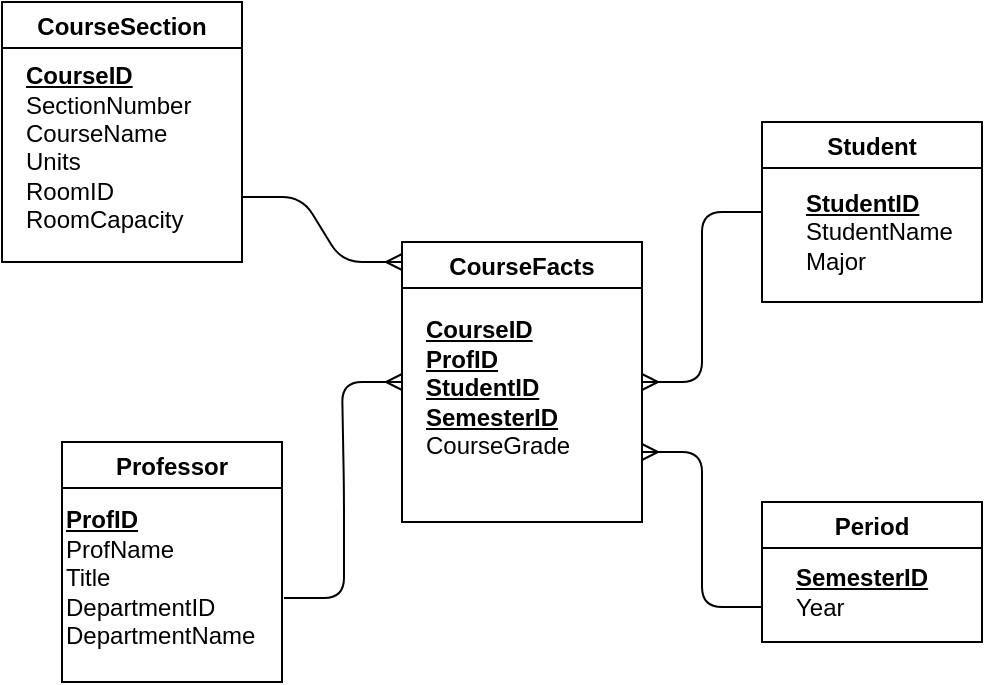 <mxfile version="13.8.0" type="github">
  <diagram id="t-Mmstxlc7Xm2mfy3XAt" name="Page-1">
    <mxGraphModel dx="1422" dy="705" grid="1" gridSize="10" guides="1" tooltips="1" connect="1" arrows="1" fold="1" page="1" pageScale="1" pageWidth="827" pageHeight="1169" math="0" shadow="0">
      <root>
        <mxCell id="0" />
        <mxCell id="1" parent="0" />
        <mxCell id="Y8Ge55y2-l8mE33ceWih-7" value="CourseSection" style="swimlane;" vertex="1" parent="1">
          <mxGeometry x="120" y="50" width="120" height="130" as="geometry" />
        </mxCell>
        <mxCell id="Y8Ge55y2-l8mE33ceWih-8" value="&lt;u style=&quot;font-weight: bold&quot;&gt;CourseID&lt;/u&gt;&lt;br&gt;&lt;div&gt;SectionNumber&lt;/div&gt;&lt;div&gt;CourseName&lt;/div&gt;&lt;div&gt;Units&lt;/div&gt;&lt;div&gt;RoomID&lt;/div&gt;&lt;div&gt;RoomCapacity&lt;/div&gt;&lt;div&gt;&lt;br&gt;&lt;/div&gt;" style="text;html=1;align=left;verticalAlign=middle;resizable=0;points=[];autosize=1;" vertex="1" parent="Y8Ge55y2-l8mE33ceWih-7">
          <mxGeometry x="10" y="30" width="100" height="100" as="geometry" />
        </mxCell>
        <mxCell id="Y8Ge55y2-l8mE33ceWih-9" value="Professor" style="swimlane;" vertex="1" parent="1">
          <mxGeometry x="150" y="270" width="110" height="120" as="geometry" />
        </mxCell>
        <mxCell id="Y8Ge55y2-l8mE33ceWih-10" value="&lt;u style=&quot;font-weight: bold&quot;&gt;ProfID&lt;/u&gt;&lt;br&gt;&lt;div&gt;ProfName&lt;/div&gt;&lt;div&gt;&lt;span&gt;Title&lt;/span&gt;&lt;/div&gt;&lt;div&gt;&lt;span&gt;DepartmentID&lt;/span&gt;&lt;/div&gt;&lt;div&gt;DepartmentName&lt;/div&gt;&lt;div&gt;&lt;br&gt;&lt;/div&gt;" style="text;html=1;align=left;verticalAlign=middle;resizable=0;points=[];autosize=1;" vertex="1" parent="Y8Ge55y2-l8mE33ceWih-9">
          <mxGeometry y="30" width="110" height="90" as="geometry" />
        </mxCell>
        <mxCell id="Y8Ge55y2-l8mE33ceWih-13" value="Student" style="swimlane;" vertex="1" parent="1">
          <mxGeometry x="500" y="110" width="110" height="90" as="geometry" />
        </mxCell>
        <mxCell id="Y8Ge55y2-l8mE33ceWih-15" value="&lt;u style=&quot;font-weight: bold&quot;&gt;StudentID&lt;/u&gt;&lt;br&gt;StudentName&lt;br&gt;Major" style="text;html=1;align=left;verticalAlign=middle;resizable=0;points=[];autosize=1;" vertex="1" parent="Y8Ge55y2-l8mE33ceWih-13">
          <mxGeometry x="20" y="30" width="90" height="50" as="geometry" />
        </mxCell>
        <mxCell id="Y8Ge55y2-l8mE33ceWih-16" value="Period" style="swimlane;" vertex="1" parent="1">
          <mxGeometry x="500" y="300" width="110" height="70" as="geometry" />
        </mxCell>
        <mxCell id="Y8Ge55y2-l8mE33ceWih-17" value="&lt;u style=&quot;font-weight: bold&quot;&gt;SemesterID&lt;/u&gt;&lt;br&gt;Year" style="text;html=1;align=left;verticalAlign=middle;resizable=0;points=[];autosize=1;" vertex="1" parent="Y8Ge55y2-l8mE33ceWih-16">
          <mxGeometry x="15" y="30" width="80" height="30" as="geometry" />
        </mxCell>
        <mxCell id="Y8Ge55y2-l8mE33ceWih-18" value="" style="edgeStyle=entityRelationEdgeStyle;fontSize=12;html=1;endArrow=ERmany;entryX=0;entryY=0.5;entryDx=0;entryDy=0;exitX=1.009;exitY=0.533;exitDx=0;exitDy=0;exitPerimeter=0;" edge="1" parent="1" source="Y8Ge55y2-l8mE33ceWih-10" target="Y8Ge55y2-l8mE33ceWih-24">
          <mxGeometry width="100" height="100" relative="1" as="geometry">
            <mxPoint x="230" y="360" as="sourcePoint" />
            <mxPoint x="290" y="260" as="targetPoint" />
          </mxGeometry>
        </mxCell>
        <mxCell id="Y8Ge55y2-l8mE33ceWih-19" value="" style="edgeStyle=entityRelationEdgeStyle;fontSize=12;html=1;endArrow=ERmany;exitX=1;exitY=0.75;exitDx=0;exitDy=0;" edge="1" parent="1" source="Y8Ge55y2-l8mE33ceWih-7">
          <mxGeometry width="100" height="100" relative="1" as="geometry">
            <mxPoint x="250" y="180" as="sourcePoint" />
            <mxPoint x="320" y="180" as="targetPoint" />
          </mxGeometry>
        </mxCell>
        <mxCell id="Y8Ge55y2-l8mE33ceWih-24" value="CourseFacts" style="swimlane;" vertex="1" parent="1">
          <mxGeometry x="320" y="170" width="120" height="140" as="geometry" />
        </mxCell>
        <mxCell id="Y8Ge55y2-l8mE33ceWih-25" value="&lt;u style=&quot;font-weight: bold&quot;&gt;CourseID&lt;br&gt;&lt;/u&gt;&lt;div&gt;&lt;b&gt;&lt;u&gt;ProfID&lt;/u&gt;&lt;/b&gt;&lt;/div&gt;&lt;div&gt;&lt;b&gt;&lt;u&gt;StudentID&lt;/u&gt;&lt;/b&gt;&lt;/div&gt;&lt;div&gt;&lt;b&gt;&lt;u&gt;SemesterID&lt;/u&gt;&lt;/b&gt;&lt;/div&gt;&lt;div&gt;CourseGrade&lt;/div&gt;&lt;div&gt;&lt;br&gt;&lt;/div&gt;" style="text;html=1;align=left;verticalAlign=middle;resizable=0;points=[];autosize=1;" vertex="1" parent="Y8Ge55y2-l8mE33ceWih-24">
          <mxGeometry x="10" y="35" width="90" height="90" as="geometry" />
        </mxCell>
        <mxCell id="Y8Ge55y2-l8mE33ceWih-26" value="" style="edgeStyle=entityRelationEdgeStyle;fontSize=12;html=1;endArrow=ERmany;exitX=0;exitY=0.75;exitDx=0;exitDy=0;entryX=1;entryY=0.75;entryDx=0;entryDy=0;" edge="1" parent="1" source="Y8Ge55y2-l8mE33ceWih-16" target="Y8Ge55y2-l8mE33ceWih-24">
          <mxGeometry width="100" height="100" relative="1" as="geometry">
            <mxPoint x="360" y="400" as="sourcePoint" />
            <mxPoint x="460" y="300" as="targetPoint" />
          </mxGeometry>
        </mxCell>
        <mxCell id="Y8Ge55y2-l8mE33ceWih-27" value="" style="edgeStyle=entityRelationEdgeStyle;fontSize=12;html=1;endArrow=ERmany;exitX=0;exitY=0.5;exitDx=0;exitDy=0;entryX=1;entryY=0.5;entryDx=0;entryDy=0;" edge="1" parent="1" source="Y8Ge55y2-l8mE33ceWih-13" target="Y8Ge55y2-l8mE33ceWih-24">
          <mxGeometry width="100" height="100" relative="1" as="geometry">
            <mxPoint x="350" y="170" as="sourcePoint" />
            <mxPoint x="440" y="250" as="targetPoint" />
          </mxGeometry>
        </mxCell>
      </root>
    </mxGraphModel>
  </diagram>
</mxfile>
